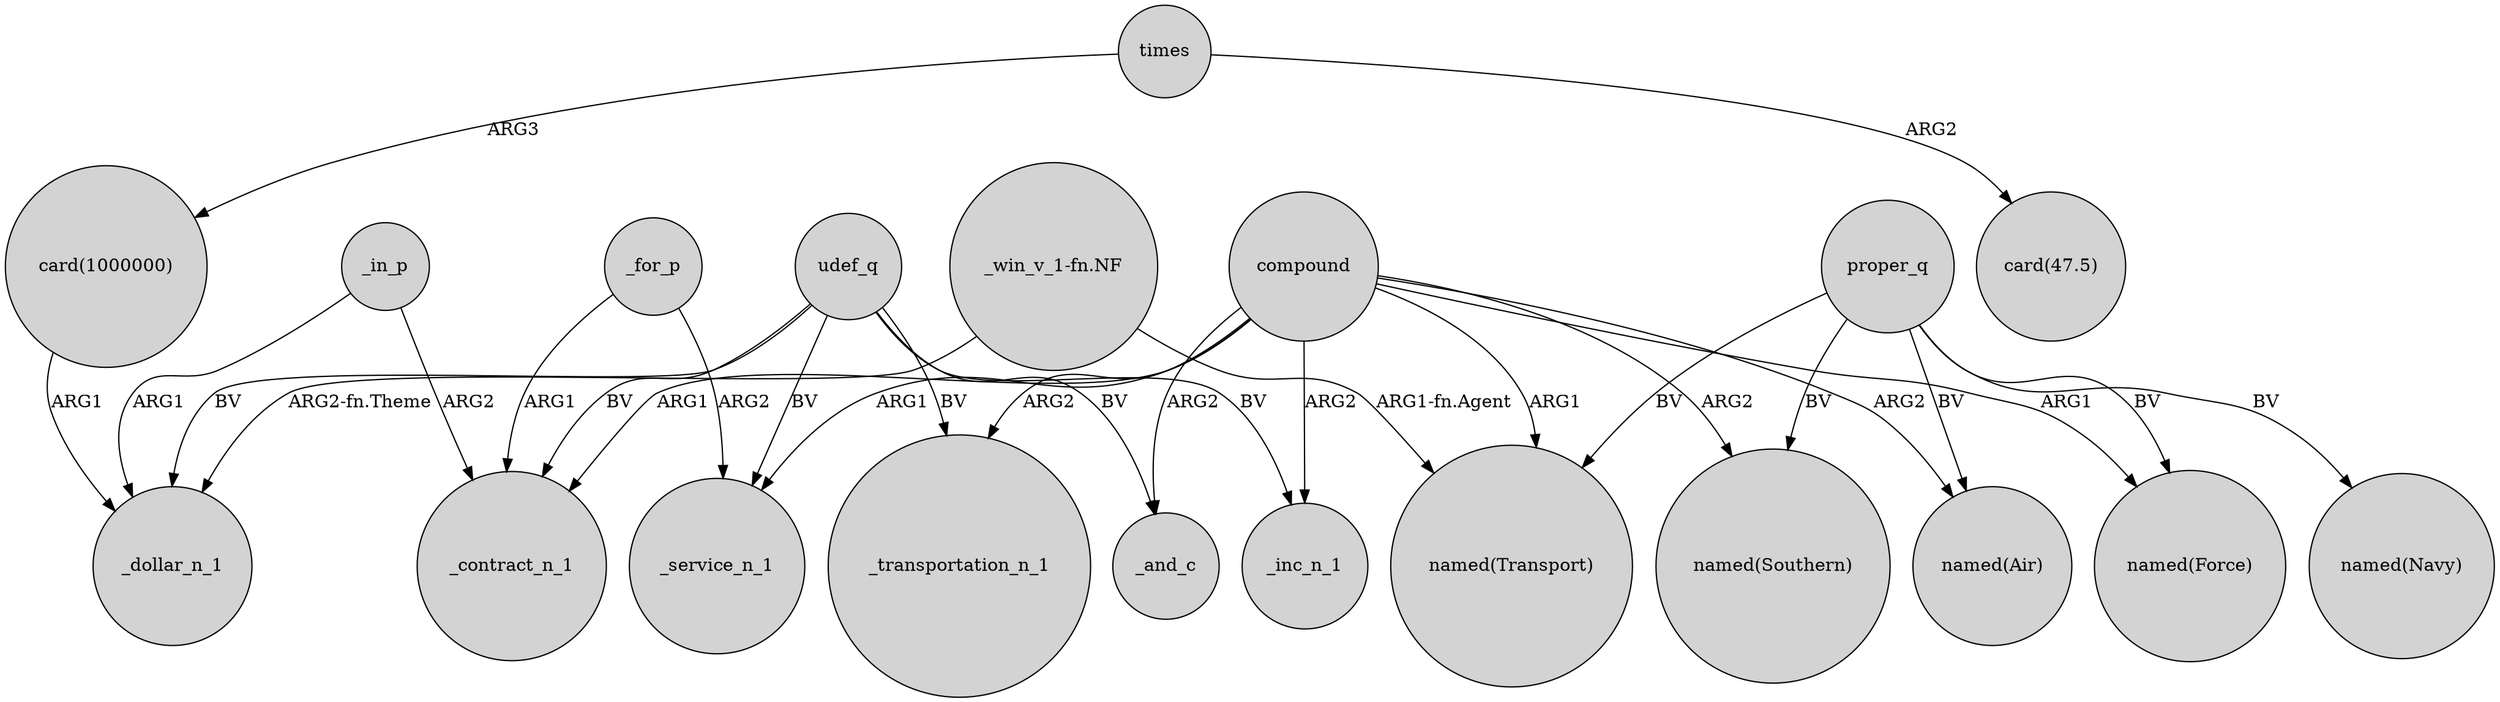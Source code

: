 digraph {
	node [shape=circle style=filled]
	"card(1000000)" -> _dollar_n_1 [label=ARG1]
	"_win_v_1-fn.NF" -> _dollar_n_1 [label="ARG2-fn.Theme"]
	udef_q -> _inc_n_1 [label=BV]
	udef_q -> _transportation_n_1 [label=BV]
	compound -> "named(Transport)" [label=ARG1]
	proper_q -> "named(Air)" [label=BV]
	compound -> "named(Air)" [label=ARG2]
	compound -> "named(Southern)" [label=ARG2]
	compound -> _transportation_n_1 [label=ARG2]
	compound -> "named(Force)" [label=ARG1]
	compound -> _contract_n_1 [label=ARG1]
	proper_q -> "named(Force)" [label=BV]
	_in_p -> _contract_n_1 [label=ARG2]
	proper_q -> "named(Transport)" [label=BV]
	proper_q -> "named(Southern)" [label=BV]
	compound -> _and_c [label=ARG2]
	proper_q -> "named(Navy)" [label=BV]
	udef_q -> _service_n_1 [label=BV]
	times -> "card(1000000)" [label=ARG3]
	times -> "card(47.5)" [label=ARG2]
	_for_p -> _service_n_1 [label=ARG2]
	"_win_v_1-fn.NF" -> "named(Transport)" [label="ARG1-fn.Agent"]
	_in_p -> _dollar_n_1 [label=ARG1]
	udef_q -> _contract_n_1 [label=BV]
	udef_q -> _and_c [label=BV]
	compound -> _service_n_1 [label=ARG1]
	compound -> _inc_n_1 [label=ARG2]
	_for_p -> _contract_n_1 [label=ARG1]
	udef_q -> _dollar_n_1 [label=BV]
}
